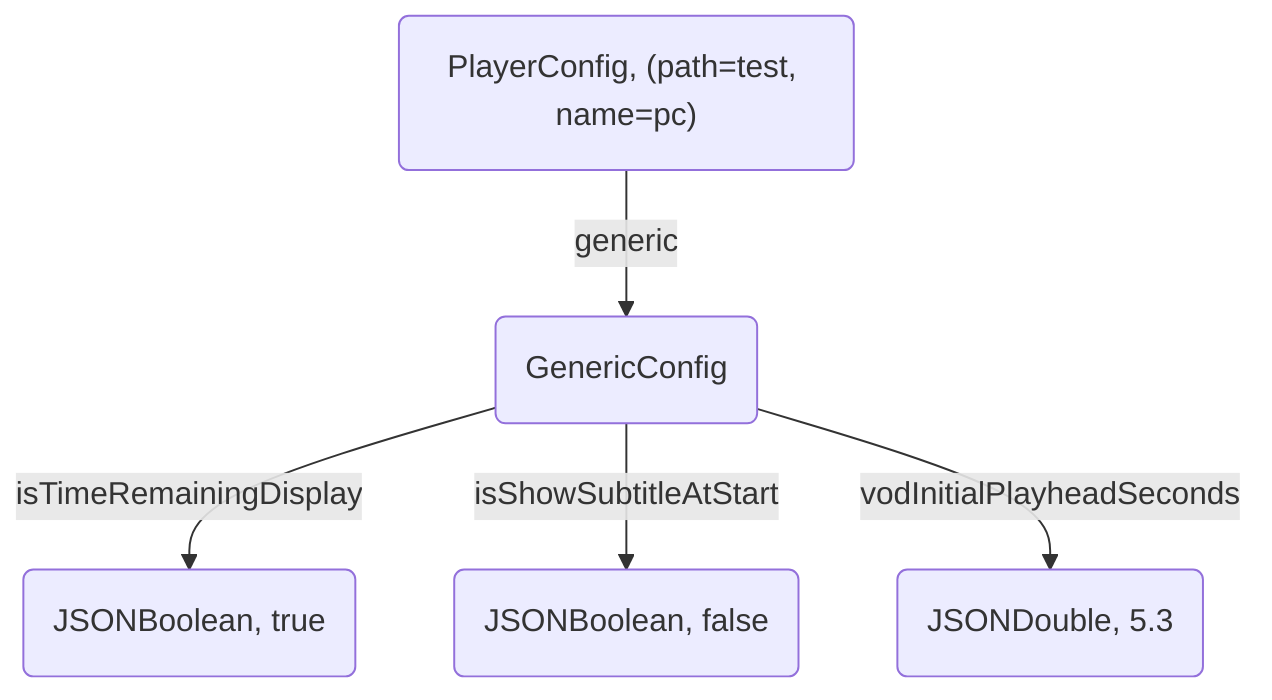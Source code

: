 graph TB

    pc("PlayerConfig, (path=test, name=pc)")

    generic(GenericConfig)

    g1(JSONBoolean, true)
    g2(JSONBoolean, false)
    g3(JSONDouble, 5.3)


    pc -- "generic" --> generic

    generic -- "isTimeRemainingDisplay" --> g1
    generic -- "isShowSubtitleAtStart" --> g2
    generic -- "vodInitialPlayheadSeconds" --> g3